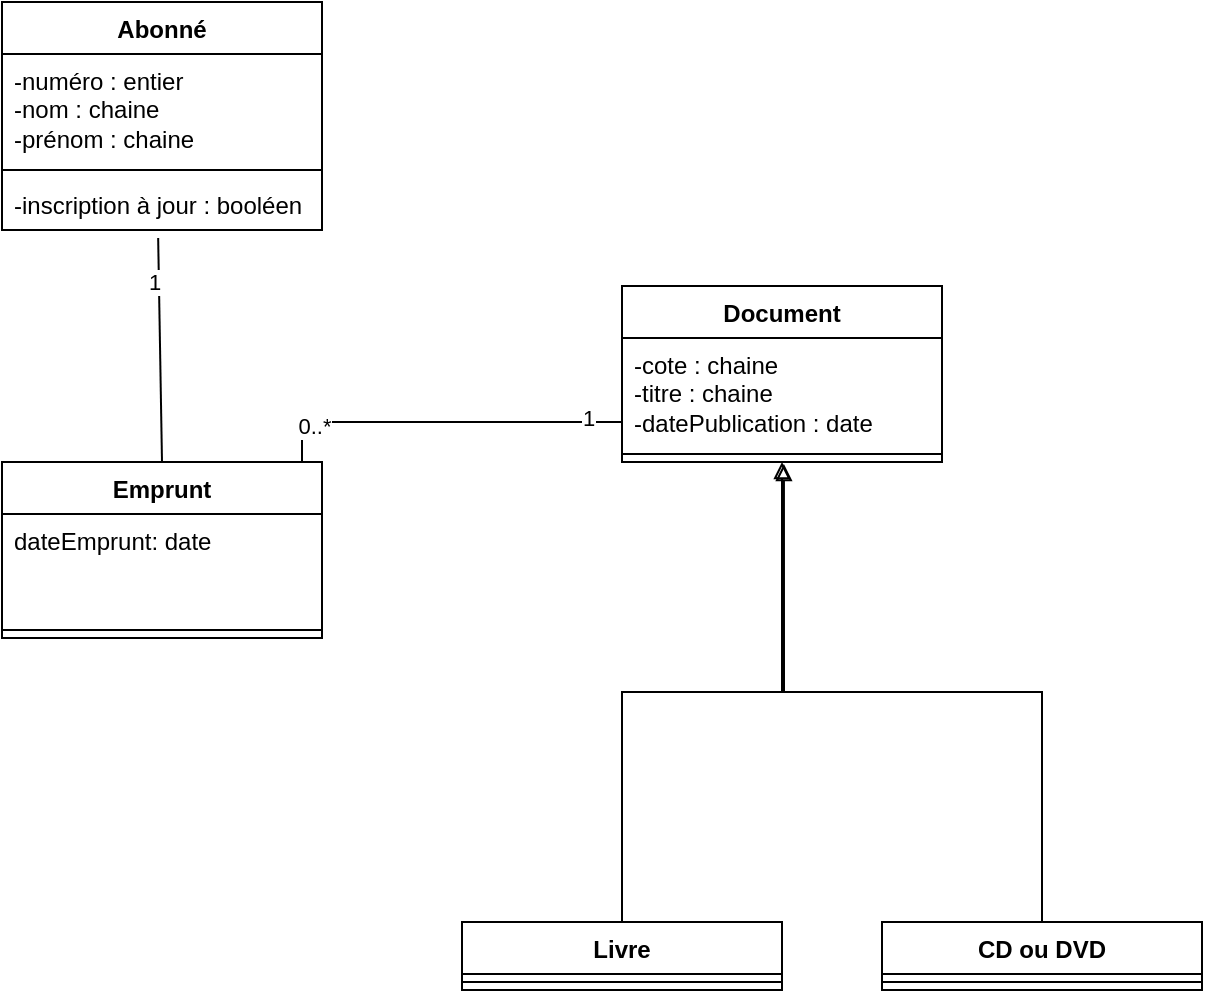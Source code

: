 <mxfile version="27.0.9">
  <diagram name="Page-1" id="JLfJBgJV9ISDREi0ikXa">
    <mxGraphModel dx="1360" dy="793" grid="1" gridSize="10" guides="1" tooltips="1" connect="1" arrows="1" fold="1" page="1" pageScale="1" pageWidth="827" pageHeight="1169" math="0" shadow="0">
      <root>
        <mxCell id="0" />
        <mxCell id="1" parent="0" />
        <mxCell id="0p59eEaL6GRB0dUgVSBx-2" value="Abonné" style="swimlane;fontStyle=1;align=center;verticalAlign=top;childLayout=stackLayout;horizontal=1;startSize=26;horizontalStack=0;resizeParent=1;resizeParentMax=0;resizeLast=0;collapsible=1;marginBottom=0;whiteSpace=wrap;html=1;" vertex="1" parent="1">
          <mxGeometry x="150" y="80" width="160" height="114" as="geometry" />
        </mxCell>
        <mxCell id="0p59eEaL6GRB0dUgVSBx-3" value="-numéro : entier&lt;div&gt;-nom : chaine&lt;/div&gt;&lt;div&gt;-prénom : chaine&lt;/div&gt;" style="text;strokeColor=none;fillColor=none;align=left;verticalAlign=top;spacingLeft=4;spacingRight=4;overflow=hidden;rotatable=0;points=[[0,0.5],[1,0.5]];portConstraint=eastwest;whiteSpace=wrap;html=1;" vertex="1" parent="0p59eEaL6GRB0dUgVSBx-2">
          <mxGeometry y="26" width="160" height="54" as="geometry" />
        </mxCell>
        <mxCell id="0p59eEaL6GRB0dUgVSBx-4" value="" style="line;strokeWidth=1;fillColor=none;align=left;verticalAlign=middle;spacingTop=-1;spacingLeft=3;spacingRight=3;rotatable=0;labelPosition=right;points=[];portConstraint=eastwest;strokeColor=inherit;" vertex="1" parent="0p59eEaL6GRB0dUgVSBx-2">
          <mxGeometry y="80" width="160" height="8" as="geometry" />
        </mxCell>
        <mxCell id="0p59eEaL6GRB0dUgVSBx-5" value="-inscription à jour : booléen" style="text;strokeColor=none;fillColor=none;align=left;verticalAlign=top;spacingLeft=4;spacingRight=4;overflow=hidden;rotatable=0;points=[[0,0.5],[1,0.5]];portConstraint=eastwest;whiteSpace=wrap;html=1;" vertex="1" parent="0p59eEaL6GRB0dUgVSBx-2">
          <mxGeometry y="88" width="160" height="26" as="geometry" />
        </mxCell>
        <mxCell id="0p59eEaL6GRB0dUgVSBx-6" value="Emprunt" style="swimlane;fontStyle=1;align=center;verticalAlign=top;childLayout=stackLayout;horizontal=1;startSize=26;horizontalStack=0;resizeParent=1;resizeParentMax=0;resizeLast=0;collapsible=1;marginBottom=0;whiteSpace=wrap;html=1;" vertex="1" parent="1">
          <mxGeometry x="150" y="310" width="160" height="88" as="geometry" />
        </mxCell>
        <mxCell id="0p59eEaL6GRB0dUgVSBx-7" value="dateEmprunt: date" style="text;strokeColor=none;fillColor=none;align=left;verticalAlign=top;spacingLeft=4;spacingRight=4;overflow=hidden;rotatable=0;points=[[0,0.5],[1,0.5]];portConstraint=eastwest;whiteSpace=wrap;html=1;" vertex="1" parent="0p59eEaL6GRB0dUgVSBx-6">
          <mxGeometry y="26" width="160" height="54" as="geometry" />
        </mxCell>
        <mxCell id="0p59eEaL6GRB0dUgVSBx-8" value="" style="line;strokeWidth=1;fillColor=none;align=left;verticalAlign=middle;spacingTop=-1;spacingLeft=3;spacingRight=3;rotatable=0;labelPosition=right;points=[];portConstraint=eastwest;strokeColor=inherit;" vertex="1" parent="0p59eEaL6GRB0dUgVSBx-6">
          <mxGeometry y="80" width="160" height="8" as="geometry" />
        </mxCell>
        <mxCell id="0p59eEaL6GRB0dUgVSBx-10" value="Document" style="swimlane;fontStyle=1;align=center;verticalAlign=top;childLayout=stackLayout;horizontal=1;startSize=26;horizontalStack=0;resizeParent=1;resizeParentMax=0;resizeLast=0;collapsible=1;marginBottom=0;whiteSpace=wrap;html=1;" vertex="1" parent="1">
          <mxGeometry x="460" y="222" width="160" height="88" as="geometry" />
        </mxCell>
        <mxCell id="0p59eEaL6GRB0dUgVSBx-11" value="-cote : chaine&lt;div&gt;-titre : chaine&lt;/div&gt;&lt;div&gt;-datePublication : date&lt;/div&gt;" style="text;strokeColor=none;fillColor=none;align=left;verticalAlign=top;spacingLeft=4;spacingRight=4;overflow=hidden;rotatable=0;points=[[0,0.5],[1,0.5]];portConstraint=eastwest;whiteSpace=wrap;html=1;" vertex="1" parent="0p59eEaL6GRB0dUgVSBx-10">
          <mxGeometry y="26" width="160" height="54" as="geometry" />
        </mxCell>
        <mxCell id="0p59eEaL6GRB0dUgVSBx-12" value="" style="line;strokeWidth=1;fillColor=none;align=left;verticalAlign=middle;spacingTop=-1;spacingLeft=3;spacingRight=3;rotatable=0;labelPosition=right;points=[];portConstraint=eastwest;strokeColor=inherit;" vertex="1" parent="0p59eEaL6GRB0dUgVSBx-10">
          <mxGeometry y="80" width="160" height="8" as="geometry" />
        </mxCell>
        <mxCell id="0p59eEaL6GRB0dUgVSBx-20" style="edgeStyle=orthogonalEdgeStyle;rounded=0;orthogonalLoop=1;jettySize=auto;html=1;entryX=0.5;entryY=1;entryDx=0;entryDy=0;endArrow=block;endFill=0;" edge="1" parent="1" source="0p59eEaL6GRB0dUgVSBx-14" target="0p59eEaL6GRB0dUgVSBx-10">
          <mxGeometry relative="1" as="geometry" />
        </mxCell>
        <mxCell id="0p59eEaL6GRB0dUgVSBx-14" value="Livre" style="swimlane;fontStyle=1;align=center;verticalAlign=top;childLayout=stackLayout;horizontal=1;startSize=26;horizontalStack=0;resizeParent=1;resizeParentMax=0;resizeLast=0;collapsible=1;marginBottom=0;whiteSpace=wrap;html=1;" vertex="1" parent="1">
          <mxGeometry x="380" y="540" width="160" height="34" as="geometry" />
        </mxCell>
        <mxCell id="0p59eEaL6GRB0dUgVSBx-16" value="" style="line;strokeWidth=1;fillColor=none;align=left;verticalAlign=middle;spacingTop=-1;spacingLeft=3;spacingRight=3;rotatable=0;labelPosition=right;points=[];portConstraint=eastwest;strokeColor=inherit;" vertex="1" parent="0p59eEaL6GRB0dUgVSBx-14">
          <mxGeometry y="26" width="160" height="8" as="geometry" />
        </mxCell>
        <mxCell id="0p59eEaL6GRB0dUgVSBx-18" value="CD ou DVD" style="swimlane;fontStyle=1;align=center;verticalAlign=top;childLayout=stackLayout;horizontal=1;startSize=26;horizontalStack=0;resizeParent=1;resizeParentMax=0;resizeLast=0;collapsible=1;marginBottom=0;whiteSpace=wrap;html=1;" vertex="1" parent="1">
          <mxGeometry x="590" y="540" width="160" height="34" as="geometry" />
        </mxCell>
        <mxCell id="0p59eEaL6GRB0dUgVSBx-19" value="" style="line;strokeWidth=1;fillColor=none;align=left;verticalAlign=middle;spacingTop=-1;spacingLeft=3;spacingRight=3;rotatable=0;labelPosition=right;points=[];portConstraint=eastwest;strokeColor=inherit;" vertex="1" parent="0p59eEaL6GRB0dUgVSBx-18">
          <mxGeometry y="26" width="160" height="8" as="geometry" />
        </mxCell>
        <mxCell id="0p59eEaL6GRB0dUgVSBx-21" style="edgeStyle=orthogonalEdgeStyle;rounded=0;orthogonalLoop=1;jettySize=auto;html=1;entryX=0.506;entryY=1.125;entryDx=0;entryDy=0;entryPerimeter=0;endArrow=block;endFill=0;" edge="1" parent="1" source="0p59eEaL6GRB0dUgVSBx-18" target="0p59eEaL6GRB0dUgVSBx-12">
          <mxGeometry relative="1" as="geometry" />
        </mxCell>
        <mxCell id="0p59eEaL6GRB0dUgVSBx-22" style="edgeStyle=orthogonalEdgeStyle;rounded=0;orthogonalLoop=1;jettySize=auto;html=1;entryX=0;entryY=0.778;entryDx=0;entryDy=0;entryPerimeter=0;endArrow=none;startFill=0;" edge="1" parent="1" source="0p59eEaL6GRB0dUgVSBx-6" target="0p59eEaL6GRB0dUgVSBx-11">
          <mxGeometry relative="1" as="geometry">
            <Array as="points">
              <mxPoint x="300" y="290" />
            </Array>
          </mxGeometry>
        </mxCell>
        <mxCell id="0p59eEaL6GRB0dUgVSBx-25" value="0..*" style="edgeLabel;html=1;align=center;verticalAlign=middle;resizable=0;points=[];" vertex="1" connectable="0" parent="0p59eEaL6GRB0dUgVSBx-22">
          <mxGeometry x="-0.711" y="-2" relative="1" as="geometry">
            <mxPoint as="offset" />
          </mxGeometry>
        </mxCell>
        <mxCell id="0p59eEaL6GRB0dUgVSBx-26" value="1" style="edgeLabel;html=1;align=center;verticalAlign=middle;resizable=0;points=[];" vertex="1" connectable="0" parent="0p59eEaL6GRB0dUgVSBx-22">
          <mxGeometry x="0.811" y="2" relative="1" as="geometry">
            <mxPoint as="offset" />
          </mxGeometry>
        </mxCell>
        <mxCell id="0p59eEaL6GRB0dUgVSBx-23" value="" style="edgeStyle=none;orthogonalLoop=1;jettySize=auto;html=1;rounded=0;exitX=0.488;exitY=1.154;exitDx=0;exitDy=0;exitPerimeter=0;entryX=0.5;entryY=0;entryDx=0;entryDy=0;endArrow=none;startFill=0;" edge="1" parent="1" source="0p59eEaL6GRB0dUgVSBx-5" target="0p59eEaL6GRB0dUgVSBx-6">
          <mxGeometry width="100" relative="1" as="geometry">
            <mxPoint x="190" y="220" as="sourcePoint" />
            <mxPoint x="290" y="220" as="targetPoint" />
            <Array as="points" />
          </mxGeometry>
        </mxCell>
        <mxCell id="0p59eEaL6GRB0dUgVSBx-24" value="1" style="edgeLabel;html=1;align=center;verticalAlign=middle;resizable=0;points=[];" vertex="1" connectable="0" parent="0p59eEaL6GRB0dUgVSBx-23">
          <mxGeometry x="-0.608" y="-3" relative="1" as="geometry">
            <mxPoint as="offset" />
          </mxGeometry>
        </mxCell>
      </root>
    </mxGraphModel>
  </diagram>
</mxfile>
